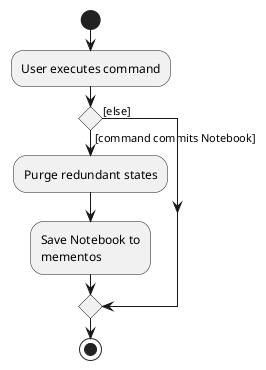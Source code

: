 @startuml
start
:User executes command;

'Since the beta syntax does not support placing the condition outside the
'diamond we place it as the true branch instead.

if () then ([command commits Notebook])
    :Purge redundant states;
    :Save Notebook to
    mementos;
else ([else])
endif
stop
@enduml
